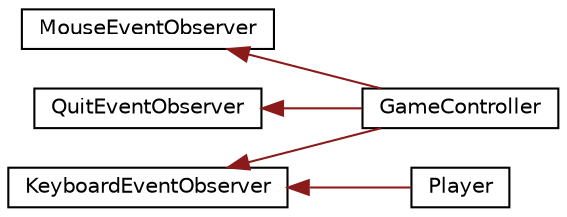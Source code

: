 digraph "Graphical Class Hierarchy"
{
  edge [fontname="Helvetica",fontsize="10",labelfontname="Helvetica",labelfontsize="10"];
  node [fontname="Helvetica",fontsize="10",shape=record];
  rankdir="LR";
  Node50 [label="KeyboardEventObserver",height=0.2,width=0.4,color="black", fillcolor="white", style="filled",URL="$struct_keyboard_event_observer.html"];
  Node50 -> Node1 [dir="back",color="firebrick4",fontsize="10",style="solid",fontname="Helvetica"];
  Node1 [label="GameController",height=0.2,width=0.4,color="black", fillcolor="white", style="filled",URL="$class_game_controller.html"];
  Node50 -> Node51 [dir="back",color="firebrick4",fontsize="10",style="solid",fontname="Helvetica"];
  Node51 [label="Player",height=0.2,width=0.4,color="black", fillcolor="white", style="filled",URL="$class_player.html"];
  Node44 [label="MouseEventObserver",height=0.2,width=0.4,color="black", fillcolor="white", style="filled",URL="$struct_mouse_event_observer.html"];
  Node44 -> Node1 [dir="back",color="firebrick4",fontsize="10",style="solid",fontname="Helvetica"];
  Node0 [label="QuitEventObserver",height=0.2,width=0.4,color="black", fillcolor="white", style="filled",URL="$struct_quit_event_observer.html"];
  Node0 -> Node1 [dir="back",color="firebrick4",fontsize="10",style="solid",fontname="Helvetica"];
}
